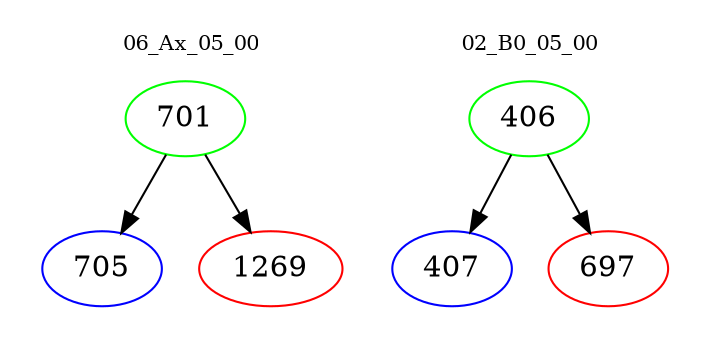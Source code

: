 digraph{
subgraph cluster_0 {
color = white
label = "06_Ax_05_00";
fontsize=10;
T0_701 [label="701", color="green"]
T0_701 -> T0_705 [color="black"]
T0_705 [label="705", color="blue"]
T0_701 -> T0_1269 [color="black"]
T0_1269 [label="1269", color="red"]
}
subgraph cluster_1 {
color = white
label = "02_B0_05_00";
fontsize=10;
T1_406 [label="406", color="green"]
T1_406 -> T1_407 [color="black"]
T1_407 [label="407", color="blue"]
T1_406 -> T1_697 [color="black"]
T1_697 [label="697", color="red"]
}
}

